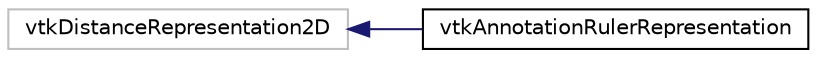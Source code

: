 digraph "Graphical Class Hierarchy"
{
  bgcolor="transparent";
  edge [fontname="Helvetica",fontsize="10",labelfontname="Helvetica",labelfontsize="10"];
  node [fontname="Helvetica",fontsize="10",shape=record];
  rankdir="LR";
  Node384 [label="vtkDistanceRepresentation2D",height=0.2,width=0.4,color="grey75"];
  Node384 -> Node0 [dir="back",color="midnightblue",fontsize="10",style="solid",fontname="Helvetica"];
  Node0 [label="vtkAnnotationRulerRepresentation",height=0.2,width=0.4,color="black",URL="$classvtkAnnotationRulerRepresentation.html"];
}

